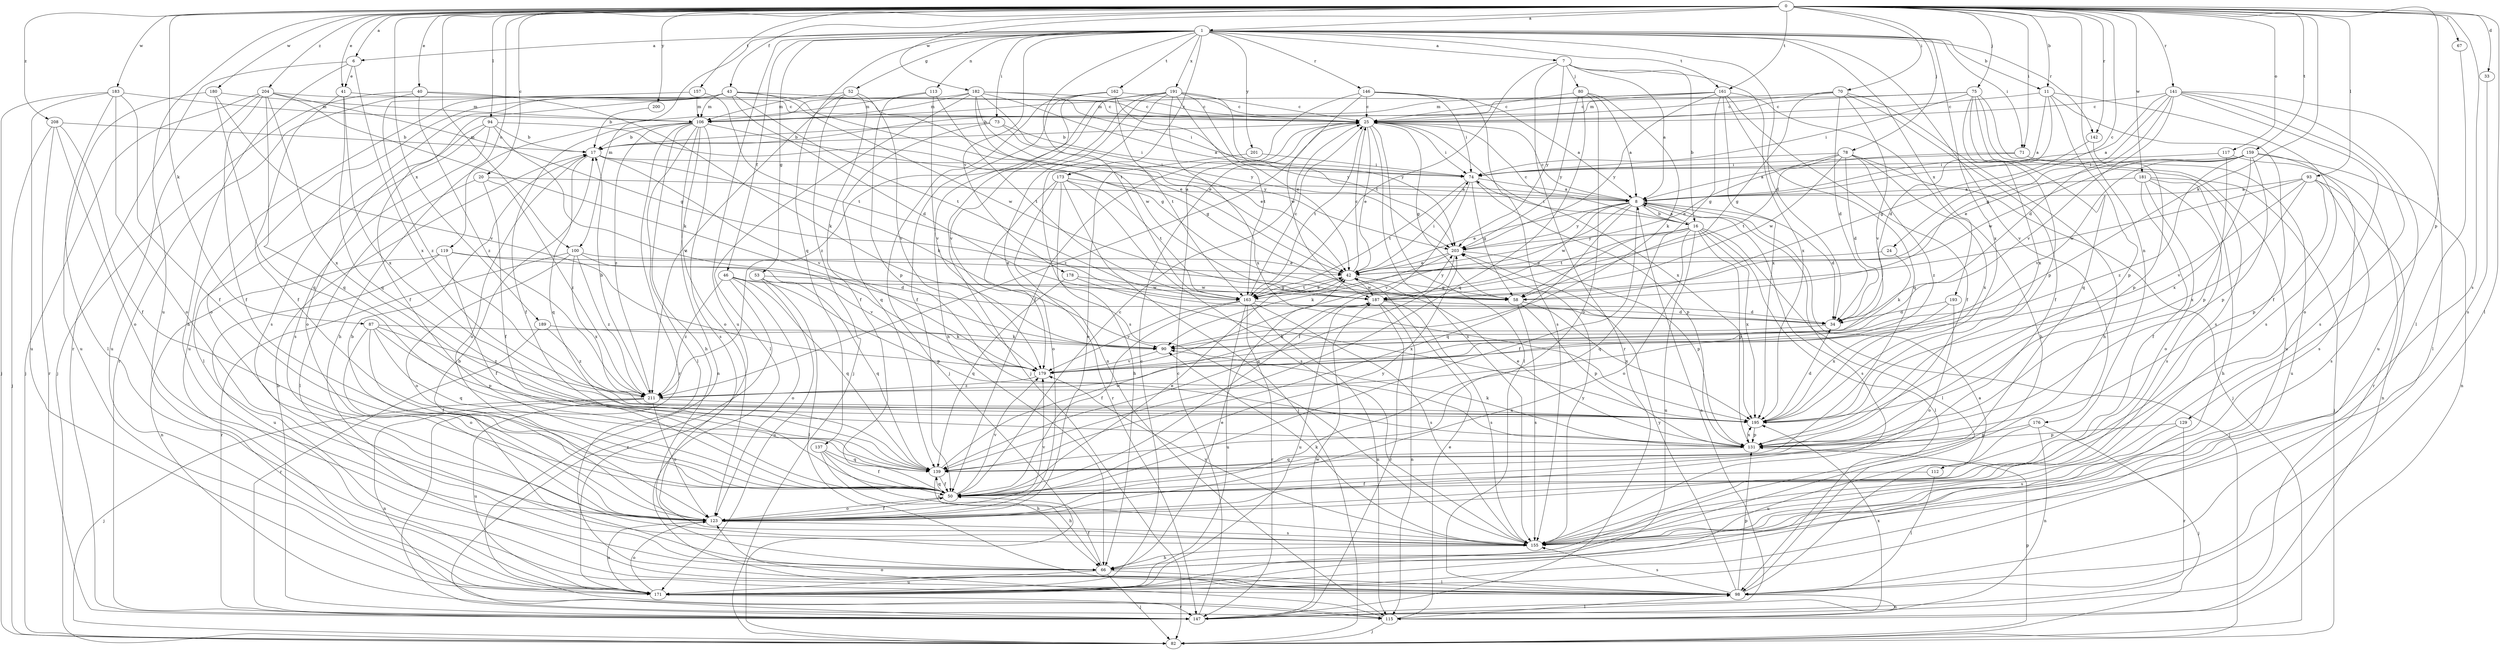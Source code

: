 strict digraph  {
0;
1;
6;
7;
8;
11;
16;
17;
20;
24;
25;
33;
34;
40;
41;
42;
43;
46;
50;
52;
53;
58;
66;
67;
70;
71;
73;
74;
75;
78;
80;
82;
87;
90;
93;
94;
98;
100;
106;
112;
113;
115;
117;
119;
123;
129;
131;
137;
139;
141;
142;
146;
147;
155;
157;
159;
161;
162;
163;
171;
173;
176;
178;
179;
180;
181;
182;
183;
187;
189;
191;
193;
195;
200;
201;
203;
204;
208;
211;
0 -> 1  [label=a];
0 -> 6  [label=a];
0 -> 11  [label=b];
0 -> 20  [label=c];
0 -> 24  [label=c];
0 -> 33  [label=d];
0 -> 40  [label=e];
0 -> 41  [label=e];
0 -> 43  [label=f];
0 -> 67  [label=i];
0 -> 70  [label=i];
0 -> 71  [label=i];
0 -> 75  [label=j];
0 -> 78  [label=j];
0 -> 87  [label=k];
0 -> 90  [label=k];
0 -> 93  [label=l];
0 -> 94  [label=l];
0 -> 98  [label=l];
0 -> 100  [label=m];
0 -> 112  [label=n];
0 -> 117  [label=o];
0 -> 119  [label=o];
0 -> 129  [label=p];
0 -> 141  [label=r];
0 -> 142  [label=r];
0 -> 155  [label=s];
0 -> 157  [label=t];
0 -> 159  [label=t];
0 -> 161  [label=t];
0 -> 171  [label=u];
0 -> 180  [label=w];
0 -> 181  [label=w];
0 -> 182  [label=w];
0 -> 183  [label=w];
0 -> 189  [label=x];
0 -> 200  [label=y];
0 -> 204  [label=z];
0 -> 208  [label=z];
1 -> 6  [label=a];
1 -> 7  [label=a];
1 -> 11  [label=b];
1 -> 34  [label=d];
1 -> 46  [label=f];
1 -> 52  [label=g];
1 -> 53  [label=g];
1 -> 71  [label=i];
1 -> 73  [label=i];
1 -> 100  [label=m];
1 -> 113  [label=n];
1 -> 137  [label=q];
1 -> 142  [label=r];
1 -> 146  [label=r];
1 -> 161  [label=t];
1 -> 162  [label=t];
1 -> 163  [label=t];
1 -> 171  [label=u];
1 -> 173  [label=v];
1 -> 176  [label=v];
1 -> 178  [label=v];
1 -> 191  [label=x];
1 -> 193  [label=x];
1 -> 195  [label=x];
1 -> 201  [label=y];
6 -> 41  [label=e];
6 -> 66  [label=h];
6 -> 147  [label=r];
6 -> 195  [label=x];
7 -> 8  [label=a];
7 -> 16  [label=b];
7 -> 80  [label=j];
7 -> 147  [label=r];
7 -> 163  [label=t];
7 -> 195  [label=x];
7 -> 203  [label=y];
8 -> 16  [label=b];
8 -> 25  [label=c];
8 -> 34  [label=d];
8 -> 42  [label=e];
8 -> 50  [label=f];
8 -> 98  [label=l];
8 -> 139  [label=q];
8 -> 155  [label=s];
8 -> 179  [label=v];
8 -> 187  [label=w];
8 -> 203  [label=y];
11 -> 8  [label=a];
11 -> 25  [label=c];
11 -> 34  [label=d];
11 -> 50  [label=f];
11 -> 131  [label=p];
11 -> 155  [label=s];
16 -> 8  [label=a];
16 -> 25  [label=c];
16 -> 74  [label=i];
16 -> 82  [label=j];
16 -> 98  [label=l];
16 -> 123  [label=o];
16 -> 131  [label=p];
16 -> 139  [label=q];
16 -> 163  [label=t];
16 -> 171  [label=u];
16 -> 195  [label=x];
16 -> 203  [label=y];
17 -> 74  [label=i];
17 -> 90  [label=k];
17 -> 123  [label=o];
17 -> 139  [label=q];
17 -> 179  [label=v];
20 -> 8  [label=a];
20 -> 50  [label=f];
20 -> 98  [label=l];
20 -> 211  [label=z];
24 -> 42  [label=e];
24 -> 90  [label=k];
25 -> 17  [label=b];
25 -> 42  [label=e];
25 -> 58  [label=g];
25 -> 74  [label=i];
25 -> 98  [label=l];
25 -> 155  [label=s];
25 -> 163  [label=t];
25 -> 195  [label=x];
25 -> 211  [label=z];
33 -> 155  [label=s];
34 -> 90  [label=k];
40 -> 25  [label=c];
40 -> 82  [label=j];
40 -> 90  [label=k];
40 -> 147  [label=r];
40 -> 211  [label=z];
41 -> 25  [label=c];
41 -> 50  [label=f];
41 -> 139  [label=q];
41 -> 195  [label=x];
42 -> 25  [label=c];
42 -> 58  [label=g];
42 -> 74  [label=i];
42 -> 163  [label=t];
42 -> 187  [label=w];
43 -> 34  [label=d];
43 -> 42  [label=e];
43 -> 50  [label=f];
43 -> 58  [label=g];
43 -> 106  [label=m];
43 -> 123  [label=o];
43 -> 155  [label=s];
43 -> 163  [label=t];
43 -> 171  [label=u];
43 -> 187  [label=w];
46 -> 58  [label=g];
46 -> 123  [label=o];
46 -> 131  [label=p];
46 -> 139  [label=q];
46 -> 147  [label=r];
46 -> 211  [label=z];
50 -> 25  [label=c];
50 -> 42  [label=e];
50 -> 123  [label=o];
50 -> 139  [label=q];
50 -> 179  [label=v];
50 -> 203  [label=y];
52 -> 50  [label=f];
52 -> 82  [label=j];
52 -> 106  [label=m];
52 -> 179  [label=v];
52 -> 211  [label=z];
53 -> 98  [label=l];
53 -> 139  [label=q];
53 -> 171  [label=u];
53 -> 187  [label=w];
58 -> 131  [label=p];
58 -> 155  [label=s];
58 -> 195  [label=x];
66 -> 17  [label=b];
66 -> 42  [label=e];
66 -> 50  [label=f];
66 -> 82  [label=j];
66 -> 98  [label=l];
66 -> 171  [label=u];
67 -> 98  [label=l];
70 -> 25  [label=c];
70 -> 34  [label=d];
70 -> 50  [label=f];
70 -> 58  [label=g];
70 -> 66  [label=h];
70 -> 106  [label=m];
70 -> 179  [label=v];
71 -> 8  [label=a];
71 -> 74  [label=i];
71 -> 171  [label=u];
73 -> 17  [label=b];
73 -> 42  [label=e];
73 -> 74  [label=i];
73 -> 139  [label=q];
74 -> 8  [label=a];
74 -> 50  [label=f];
74 -> 58  [label=g];
74 -> 131  [label=p];
74 -> 163  [label=t];
75 -> 25  [label=c];
75 -> 74  [label=i];
75 -> 106  [label=m];
75 -> 131  [label=p];
75 -> 139  [label=q];
75 -> 155  [label=s];
75 -> 171  [label=u];
75 -> 195  [label=x];
78 -> 34  [label=d];
78 -> 42  [label=e];
78 -> 74  [label=i];
78 -> 82  [label=j];
78 -> 163  [label=t];
78 -> 187  [label=w];
78 -> 195  [label=x];
78 -> 211  [label=z];
80 -> 8  [label=a];
80 -> 25  [label=c];
80 -> 90  [label=k];
80 -> 123  [label=o];
80 -> 139  [label=q];
80 -> 203  [label=y];
82 -> 131  [label=p];
87 -> 50  [label=f];
87 -> 90  [label=k];
87 -> 123  [label=o];
87 -> 131  [label=p];
87 -> 139  [label=q];
87 -> 211  [label=z];
90 -> 179  [label=v];
93 -> 8  [label=a];
93 -> 115  [label=n];
93 -> 131  [label=p];
93 -> 155  [label=s];
93 -> 179  [label=v];
93 -> 187  [label=w];
93 -> 195  [label=x];
94 -> 17  [label=b];
94 -> 98  [label=l];
94 -> 123  [label=o];
94 -> 155  [label=s];
94 -> 179  [label=v];
94 -> 203  [label=y];
98 -> 8  [label=a];
98 -> 115  [label=n];
98 -> 131  [label=p];
98 -> 155  [label=s];
98 -> 203  [label=y];
100 -> 42  [label=e];
100 -> 123  [label=o];
100 -> 147  [label=r];
100 -> 179  [label=v];
100 -> 195  [label=x];
100 -> 211  [label=z];
106 -> 17  [label=b];
106 -> 50  [label=f];
106 -> 58  [label=g];
106 -> 66  [label=h];
106 -> 98  [label=l];
106 -> 115  [label=n];
106 -> 123  [label=o];
106 -> 147  [label=r];
106 -> 155  [label=s];
106 -> 211  [label=z];
112 -> 50  [label=f];
112 -> 98  [label=l];
113 -> 106  [label=m];
113 -> 131  [label=p];
113 -> 163  [label=t];
113 -> 179  [label=v];
115 -> 42  [label=e];
115 -> 82  [label=j];
115 -> 98  [label=l];
115 -> 123  [label=o];
117 -> 74  [label=i];
117 -> 131  [label=p];
117 -> 147  [label=r];
119 -> 34  [label=d];
119 -> 42  [label=e];
119 -> 50  [label=f];
119 -> 115  [label=n];
119 -> 171  [label=u];
123 -> 17  [label=b];
123 -> 50  [label=f];
123 -> 155  [label=s];
123 -> 171  [label=u];
123 -> 179  [label=v];
129 -> 131  [label=p];
129 -> 147  [label=r];
129 -> 155  [label=s];
131 -> 42  [label=e];
131 -> 90  [label=k];
131 -> 139  [label=q];
131 -> 195  [label=x];
137 -> 50  [label=f];
137 -> 66  [label=h];
137 -> 139  [label=q];
137 -> 155  [label=s];
139 -> 50  [label=f];
139 -> 66  [label=h];
139 -> 187  [label=w];
141 -> 8  [label=a];
141 -> 25  [label=c];
141 -> 34  [label=d];
141 -> 58  [label=g];
141 -> 98  [label=l];
141 -> 123  [label=o];
141 -> 155  [label=s];
141 -> 171  [label=u];
141 -> 179  [label=v];
142 -> 58  [label=g];
142 -> 131  [label=p];
146 -> 8  [label=a];
146 -> 25  [label=c];
146 -> 50  [label=f];
146 -> 74  [label=i];
146 -> 155  [label=s];
146 -> 187  [label=w];
147 -> 8  [label=a];
147 -> 17  [label=b];
147 -> 25  [label=c];
147 -> 187  [label=w];
147 -> 195  [label=x];
155 -> 66  [label=h];
155 -> 90  [label=k];
155 -> 179  [label=v];
155 -> 203  [label=y];
157 -> 106  [label=m];
157 -> 163  [label=t];
157 -> 211  [label=z];
159 -> 42  [label=e];
159 -> 74  [label=i];
159 -> 115  [label=n];
159 -> 131  [label=p];
159 -> 155  [label=s];
159 -> 179  [label=v];
159 -> 187  [label=w];
159 -> 195  [label=x];
159 -> 211  [label=z];
161 -> 17  [label=b];
161 -> 25  [label=c];
161 -> 50  [label=f];
161 -> 58  [label=g];
161 -> 66  [label=h];
161 -> 106  [label=m];
161 -> 139  [label=q];
161 -> 195  [label=x];
161 -> 203  [label=y];
162 -> 25  [label=c];
162 -> 50  [label=f];
162 -> 66  [label=h];
162 -> 82  [label=j];
162 -> 163  [label=t];
162 -> 203  [label=y];
163 -> 25  [label=c];
163 -> 34  [label=d];
163 -> 42  [label=e];
163 -> 50  [label=f];
163 -> 115  [label=n];
163 -> 147  [label=r];
163 -> 155  [label=s];
163 -> 171  [label=u];
163 -> 179  [label=v];
171 -> 25  [label=c];
171 -> 123  [label=o];
171 -> 147  [label=r];
173 -> 8  [label=a];
173 -> 66  [label=h];
173 -> 82  [label=j];
173 -> 123  [label=o];
173 -> 147  [label=r];
173 -> 155  [label=s];
173 -> 163  [label=t];
176 -> 82  [label=j];
176 -> 115  [label=n];
176 -> 131  [label=p];
176 -> 171  [label=u];
178 -> 139  [label=q];
178 -> 187  [label=w];
178 -> 195  [label=x];
179 -> 211  [label=z];
180 -> 106  [label=m];
180 -> 139  [label=q];
180 -> 171  [label=u];
180 -> 179  [label=v];
181 -> 8  [label=a];
181 -> 50  [label=f];
181 -> 66  [label=h];
181 -> 82  [label=j];
181 -> 123  [label=o];
181 -> 155  [label=s];
182 -> 8  [label=a];
182 -> 25  [label=c];
182 -> 42  [label=e];
182 -> 66  [label=h];
182 -> 74  [label=i];
182 -> 98  [label=l];
182 -> 106  [label=m];
182 -> 187  [label=w];
182 -> 203  [label=y];
183 -> 50  [label=f];
183 -> 82  [label=j];
183 -> 98  [label=l];
183 -> 106  [label=m];
183 -> 123  [label=o];
183 -> 171  [label=u];
187 -> 34  [label=d];
187 -> 115  [label=n];
187 -> 147  [label=r];
187 -> 155  [label=s];
187 -> 171  [label=u];
187 -> 203  [label=y];
189 -> 90  [label=k];
189 -> 147  [label=r];
189 -> 211  [label=z];
191 -> 25  [label=c];
191 -> 42  [label=e];
191 -> 82  [label=j];
191 -> 115  [label=n];
191 -> 155  [label=s];
191 -> 163  [label=t];
191 -> 179  [label=v];
191 -> 195  [label=x];
191 -> 203  [label=y];
191 -> 211  [label=z];
193 -> 34  [label=d];
193 -> 123  [label=o];
193 -> 195  [label=x];
195 -> 34  [label=d];
195 -> 131  [label=p];
200 -> 17  [label=b];
201 -> 74  [label=i];
201 -> 123  [label=o];
203 -> 42  [label=e];
203 -> 90  [label=k];
203 -> 131  [label=p];
203 -> 139  [label=q];
204 -> 25  [label=c];
204 -> 50  [label=f];
204 -> 58  [label=g];
204 -> 82  [label=j];
204 -> 90  [label=k];
204 -> 139  [label=q];
204 -> 171  [label=u];
204 -> 195  [label=x];
208 -> 17  [label=b];
208 -> 50  [label=f];
208 -> 82  [label=j];
208 -> 123  [label=o];
208 -> 147  [label=r];
211 -> 17  [label=b];
211 -> 82  [label=j];
211 -> 115  [label=n];
211 -> 123  [label=o];
211 -> 171  [label=u];
211 -> 195  [label=x];
}
